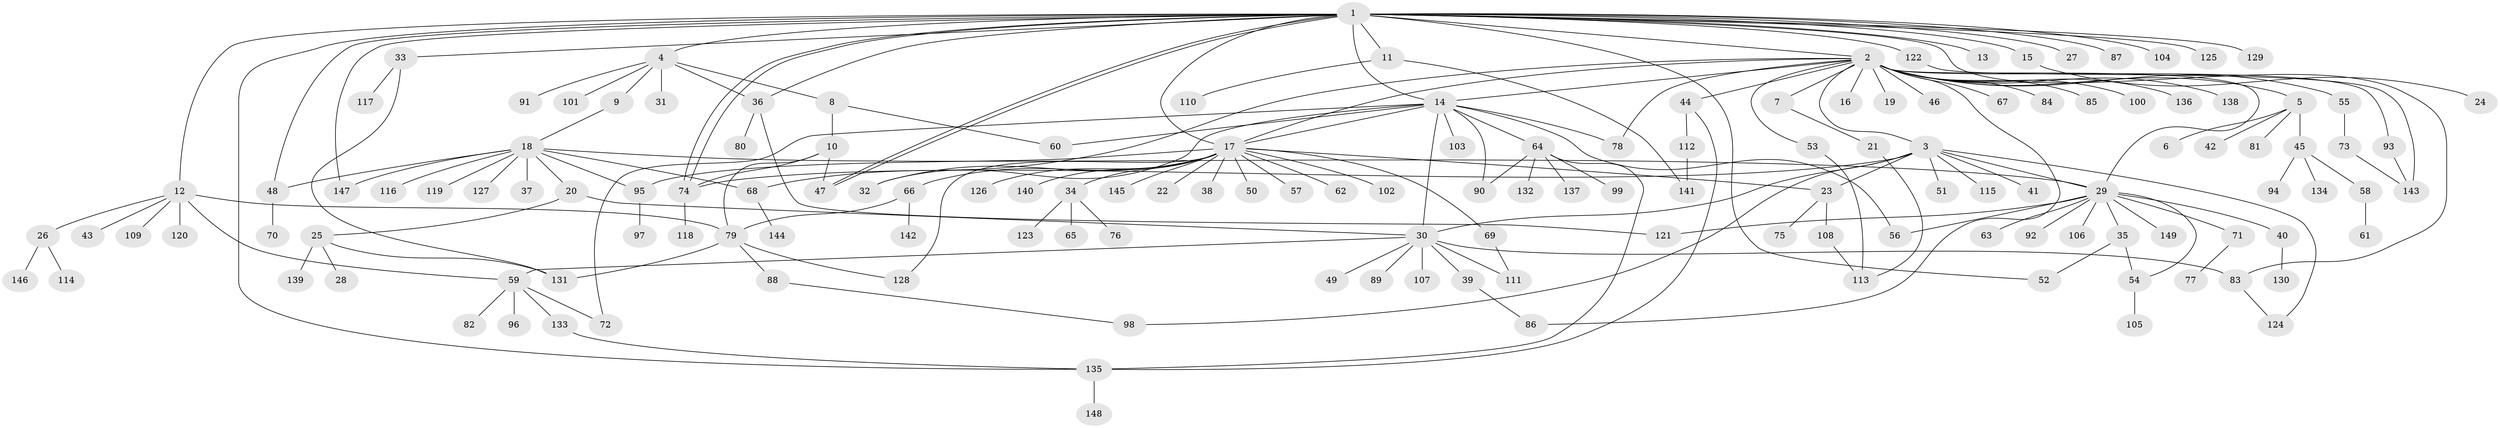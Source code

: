 // Generated by graph-tools (version 1.1) at 2025/14/03/09/25 04:14:46]
// undirected, 149 vertices, 194 edges
graph export_dot {
graph [start="1"]
  node [color=gray90,style=filled];
  1;
  2;
  3;
  4;
  5;
  6;
  7;
  8;
  9;
  10;
  11;
  12;
  13;
  14;
  15;
  16;
  17;
  18;
  19;
  20;
  21;
  22;
  23;
  24;
  25;
  26;
  27;
  28;
  29;
  30;
  31;
  32;
  33;
  34;
  35;
  36;
  37;
  38;
  39;
  40;
  41;
  42;
  43;
  44;
  45;
  46;
  47;
  48;
  49;
  50;
  51;
  52;
  53;
  54;
  55;
  56;
  57;
  58;
  59;
  60;
  61;
  62;
  63;
  64;
  65;
  66;
  67;
  68;
  69;
  70;
  71;
  72;
  73;
  74;
  75;
  76;
  77;
  78;
  79;
  80;
  81;
  82;
  83;
  84;
  85;
  86;
  87;
  88;
  89;
  90;
  91;
  92;
  93;
  94;
  95;
  96;
  97;
  98;
  99;
  100;
  101;
  102;
  103;
  104;
  105;
  106;
  107;
  108;
  109;
  110;
  111;
  112;
  113;
  114;
  115;
  116;
  117;
  118;
  119;
  120;
  121;
  122;
  123;
  124;
  125;
  126;
  127;
  128;
  129;
  130;
  131;
  132;
  133;
  134;
  135;
  136;
  137;
  138;
  139;
  140;
  141;
  142;
  143;
  144;
  145;
  146;
  147;
  148;
  149;
  1 -- 2;
  1 -- 4;
  1 -- 11;
  1 -- 12;
  1 -- 13;
  1 -- 14;
  1 -- 15;
  1 -- 17;
  1 -- 27;
  1 -- 33;
  1 -- 36;
  1 -- 47;
  1 -- 47;
  1 -- 48;
  1 -- 52;
  1 -- 74;
  1 -- 74;
  1 -- 83;
  1 -- 87;
  1 -- 104;
  1 -- 122;
  1 -- 125;
  1 -- 129;
  1 -- 135;
  1 -- 147;
  2 -- 3;
  2 -- 5;
  2 -- 7;
  2 -- 14;
  2 -- 16;
  2 -- 17;
  2 -- 19;
  2 -- 29;
  2 -- 44;
  2 -- 46;
  2 -- 53;
  2 -- 55;
  2 -- 67;
  2 -- 68;
  2 -- 78;
  2 -- 84;
  2 -- 85;
  2 -- 86;
  2 -- 93;
  2 -- 100;
  2 -- 136;
  2 -- 138;
  3 -- 23;
  3 -- 29;
  3 -- 30;
  3 -- 41;
  3 -- 51;
  3 -- 74;
  3 -- 98;
  3 -- 115;
  3 -- 124;
  4 -- 8;
  4 -- 9;
  4 -- 31;
  4 -- 36;
  4 -- 91;
  4 -- 101;
  5 -- 6;
  5 -- 42;
  5 -- 45;
  5 -- 81;
  7 -- 21;
  8 -- 10;
  8 -- 60;
  9 -- 18;
  10 -- 47;
  10 -- 74;
  10 -- 79;
  11 -- 110;
  11 -- 141;
  12 -- 26;
  12 -- 43;
  12 -- 59;
  12 -- 79;
  12 -- 109;
  12 -- 120;
  14 -- 17;
  14 -- 30;
  14 -- 32;
  14 -- 56;
  14 -- 60;
  14 -- 64;
  14 -- 72;
  14 -- 78;
  14 -- 90;
  14 -- 103;
  15 -- 24;
  17 -- 22;
  17 -- 23;
  17 -- 32;
  17 -- 34;
  17 -- 38;
  17 -- 50;
  17 -- 57;
  17 -- 62;
  17 -- 66;
  17 -- 69;
  17 -- 95;
  17 -- 102;
  17 -- 126;
  17 -- 128;
  17 -- 140;
  17 -- 145;
  18 -- 20;
  18 -- 29;
  18 -- 37;
  18 -- 48;
  18 -- 68;
  18 -- 95;
  18 -- 116;
  18 -- 119;
  18 -- 127;
  18 -- 147;
  20 -- 25;
  20 -- 30;
  21 -- 113;
  23 -- 75;
  23 -- 108;
  25 -- 28;
  25 -- 131;
  25 -- 139;
  26 -- 114;
  26 -- 146;
  29 -- 35;
  29 -- 40;
  29 -- 54;
  29 -- 56;
  29 -- 63;
  29 -- 71;
  29 -- 92;
  29 -- 106;
  29 -- 121;
  29 -- 149;
  30 -- 39;
  30 -- 49;
  30 -- 59;
  30 -- 83;
  30 -- 89;
  30 -- 107;
  30 -- 111;
  33 -- 117;
  33 -- 131;
  34 -- 65;
  34 -- 76;
  34 -- 123;
  35 -- 52;
  35 -- 54;
  36 -- 80;
  36 -- 121;
  39 -- 86;
  40 -- 130;
  44 -- 112;
  44 -- 135;
  45 -- 58;
  45 -- 94;
  45 -- 134;
  48 -- 70;
  53 -- 113;
  54 -- 105;
  55 -- 73;
  58 -- 61;
  59 -- 72;
  59 -- 82;
  59 -- 96;
  59 -- 133;
  64 -- 90;
  64 -- 99;
  64 -- 132;
  64 -- 135;
  64 -- 137;
  66 -- 79;
  66 -- 142;
  68 -- 144;
  69 -- 111;
  71 -- 77;
  73 -- 143;
  74 -- 118;
  79 -- 88;
  79 -- 128;
  79 -- 131;
  83 -- 124;
  88 -- 98;
  93 -- 143;
  95 -- 97;
  108 -- 113;
  112 -- 141;
  122 -- 143;
  133 -- 135;
  135 -- 148;
}
